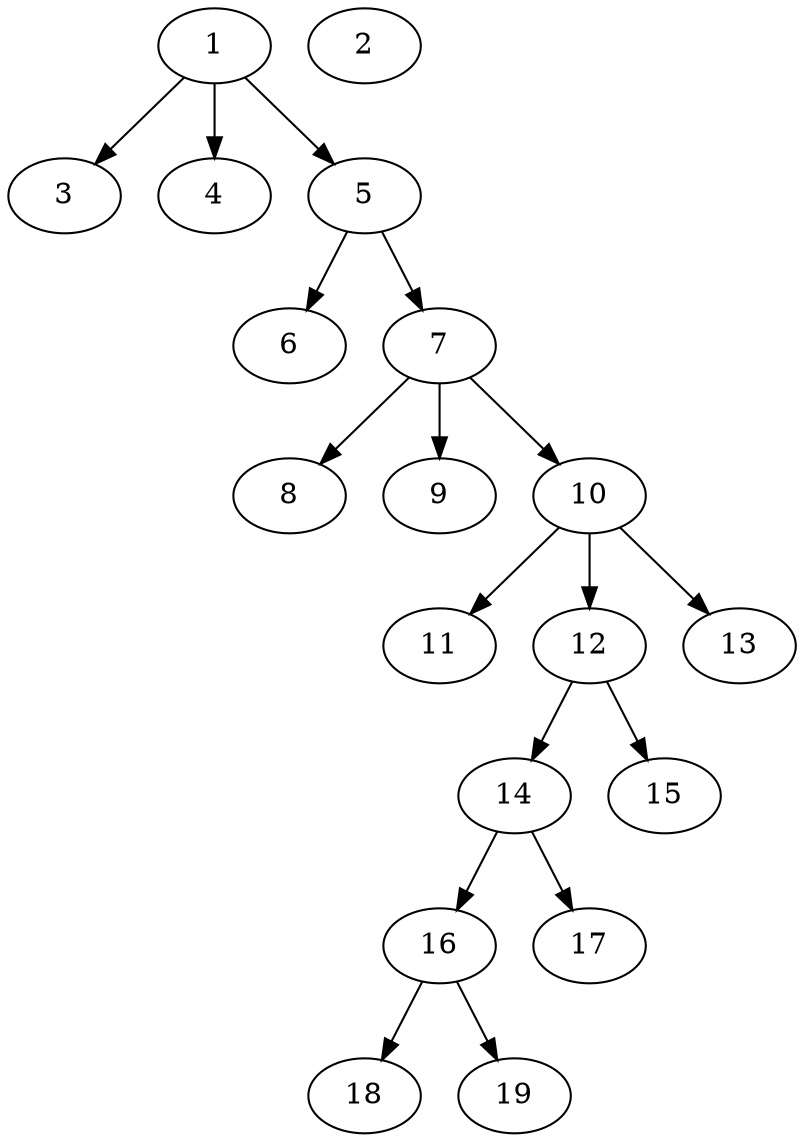 // DAG (tier=1-easy, mode=data, n=19, ccr=0.347, fat=0.470, density=0.284, regular=0.765, jump=0.027, mindata=1048576, maxdata=8388608)
// DAG automatically generated by daggen at Sun Aug 24 16:33:32 2025
// /home/ermia/Project/Environments/daggen/bin/daggen --dot --ccr 0.347 --fat 0.470 --regular 0.765 --density 0.284 --jump 0.027 --mindata 1048576 --maxdata 8388608 -n 19 
digraph G {
  1 [size="475639188226370961408", alpha="0.07", expect_size="237819594113185480704"]
  1 -> 3 [size ="487463093010432"]
  1 -> 4 [size ="487463093010432"]
  1 -> 5 [size ="487463093010432"]
  2 [size="35250384026774536192", alpha="0.13", expect_size="17625192013387268096"]
  3 [size="401774753468733456384", alpha="0.11", expect_size="200887376734366728192"]
  4 [size="21083922715035740", alpha="0.03", expect_size="10541961357517870"]
  5 [size="483543571126983168", alpha="0.01", expect_size="241771785563491584"]
  5 -> 6 [size ="401584148185088"]
  5 -> 7 [size ="401584148185088"]
  6 [size="1171992281324763", alpha="0.05", expect_size="585996140662381"]
  7 [size="399107887435188352", alpha="0.07", expect_size="199553943717594176"]
  7 -> 8 [size ="150025564848128"]
  7 -> 9 [size ="150025564848128"]
  7 -> 10 [size ="150025564848128"]
  8 [size="8119079137189080", alpha="0.19", expect_size="4059539568594540"]
  9 [size="2027473946693074944", alpha="0.07", expect_size="1013736973346537472"]
  10 [size="361080411696069083136", alpha="0.14", expect_size="180540205848034541568"]
  10 -> 11 [size ="405657278742528"]
  10 -> 12 [size ="405657278742528"]
  10 -> 13 [size ="405657278742528"]
  11 [size="518019984972650119168", alpha="0.16", expect_size="259009992486325059584"]
  12 [size="24328581161384124", alpha="0.17", expect_size="12164290580692062"]
  12 -> 14 [size ="10882717319168"]
  12 -> 15 [size ="10882717319168"]
  13 [size="32430761774930448", alpha="0.06", expect_size="16215380887465224"]
  14 [size="622175708629996800", alpha="0.06", expect_size="311087854314998400"]
  14 -> 16 [size ="429326575075328"]
  14 -> 17 [size ="429326575075328"]
  15 [size="220857806363948384", alpha="0.07", expect_size="110428903181974192"]
  16 [size="10400913462093056", alpha="0.19", expect_size="5200456731046528"]
  16 -> 18 [size ="472740414881792"]
  16 -> 19 [size ="472740414881792"]
  17 [size="411962063835570368", alpha="0.08", expect_size="205981031917785184"]
  18 [size="1432423550027461", alpha="0.04", expect_size="716211775013730"]
  19 [size="5653585870443135", alpha="0.12", expect_size="2826792935221567"]
}